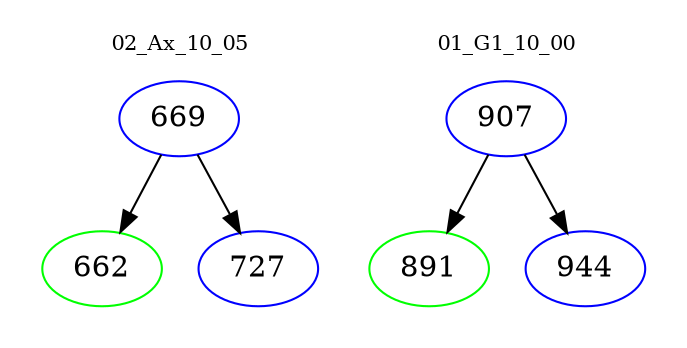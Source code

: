 digraph{
subgraph cluster_0 {
color = white
label = "02_Ax_10_05";
fontsize=10;
T0_669 [label="669", color="blue"]
T0_669 -> T0_662 [color="black"]
T0_662 [label="662", color="green"]
T0_669 -> T0_727 [color="black"]
T0_727 [label="727", color="blue"]
}
subgraph cluster_1 {
color = white
label = "01_G1_10_00";
fontsize=10;
T1_907 [label="907", color="blue"]
T1_907 -> T1_891 [color="black"]
T1_891 [label="891", color="green"]
T1_907 -> T1_944 [color="black"]
T1_944 [label="944", color="blue"]
}
}
